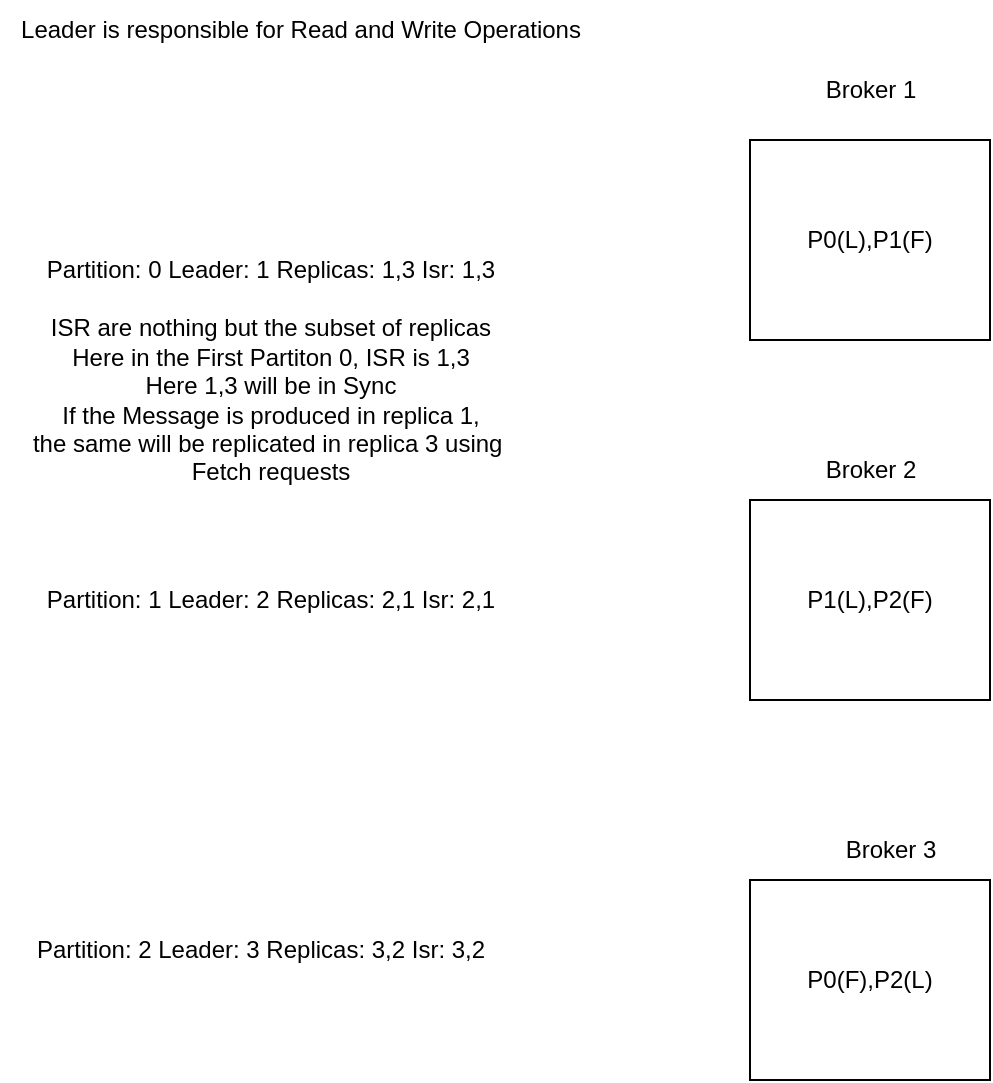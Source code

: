 <mxfile>
    <diagram id="fvs49mDEwJkf_aCMGHCz" name="Page-1">
        <mxGraphModel dx="543" dy="646" grid="1" gridSize="10" guides="1" tooltips="1" connect="1" arrows="1" fold="1" page="1" pageScale="1" pageWidth="827" pageHeight="1169" background="none" math="0" shadow="0">
            <root>
                <mxCell id="0"/>
                <mxCell id="1" parent="0"/>
                <mxCell id="2" value="P0(L),P1(F)" style="rounded=0;whiteSpace=wrap;html=1;" vertex="1" parent="1">
                    <mxGeometry x="405" y="80" width="120" height="100" as="geometry"/>
                </mxCell>
                <mxCell id="3" value="Broker 1" style="text;html=1;align=center;verticalAlign=middle;resizable=0;points=[];autosize=1;strokeColor=none;fillColor=none;" vertex="1" parent="1">
                    <mxGeometry x="430" y="40" width="70" height="30" as="geometry"/>
                </mxCell>
                <mxCell id="4" value="Broker 2" style="text;html=1;align=center;verticalAlign=middle;resizable=0;points=[];autosize=1;strokeColor=none;fillColor=none;" vertex="1" parent="1">
                    <mxGeometry x="430" y="230" width="70" height="30" as="geometry"/>
                </mxCell>
                <mxCell id="5" value="Broker 3" style="text;html=1;align=center;verticalAlign=middle;resizable=0;points=[];autosize=1;strokeColor=none;fillColor=none;" vertex="1" parent="1">
                    <mxGeometry x="440" y="420" width="70" height="30" as="geometry"/>
                </mxCell>
                <mxCell id="6" value="P1(L),P2(F)" style="rounded=0;whiteSpace=wrap;html=1;" vertex="1" parent="1">
                    <mxGeometry x="405" y="260" width="120" height="100" as="geometry"/>
                </mxCell>
                <mxCell id="7" value="P0(F),P2(L)" style="rounded=0;whiteSpace=wrap;html=1;" vertex="1" parent="1">
                    <mxGeometry x="405" y="450" width="120" height="100" as="geometry"/>
                </mxCell>
                <mxCell id="8" value="Partition: 0&lt;span style=&quot;&quot;&gt;&#9;&lt;/span&gt;Leader: 1&lt;span style=&quot;&quot;&gt;&#9;&lt;/span&gt;Replicas: 1,3&lt;span style=&quot;&quot;&gt;&#9;&lt;/span&gt;Isr: 1,3" style="text;html=1;align=center;verticalAlign=middle;resizable=0;points=[];autosize=1;strokeColor=none;fillColor=none;" vertex="1" parent="1">
                    <mxGeometry x="40" y="130" width="250" height="30" as="geometry"/>
                </mxCell>
                <mxCell id="9" value="Partition: 1&lt;span style=&quot;&quot;&gt;&#9;&lt;/span&gt;Leader: 2&lt;span style=&quot;&quot;&gt;&#9;&lt;/span&gt;Replicas: 2,1&lt;span style=&quot;&quot;&gt;&#9;&lt;/span&gt;Isr: 2,1" style="text;html=1;align=center;verticalAlign=middle;resizable=0;points=[];autosize=1;strokeColor=none;fillColor=none;" vertex="1" parent="1">
                    <mxGeometry x="40" y="295" width="250" height="30" as="geometry"/>
                </mxCell>
                <mxCell id="10" value="Partition: 2&#9;Leader: 3&#9;Replicas: 3,2&#9;Isr: 3,2" style="text;html=1;align=center;verticalAlign=middle;resizable=0;points=[];autosize=1;strokeColor=none;fillColor=none;" vertex="1" parent="1">
                    <mxGeometry x="35" y="470" width="250" height="30" as="geometry"/>
                </mxCell>
                <mxCell id="11" value="ISR are nothing but the subset of replicas&lt;br&gt;Here in the First Partiton 0, ISR is 1,3&lt;br&gt;Here 1,3 will be in Sync&lt;br&gt;If the Message is produced in replica 1, &lt;br&gt;the same will be replicated in replica 3 using&amp;nbsp;&lt;br&gt;Fetch requests" style="text;html=1;align=center;verticalAlign=middle;resizable=0;points=[];autosize=1;strokeColor=none;fillColor=none;" vertex="1" parent="1">
                    <mxGeometry x="35" y="160" width="260" height="100" as="geometry"/>
                </mxCell>
                <mxCell id="12" value="Leader is responsible for Read and Write Operations" style="text;html=1;align=center;verticalAlign=middle;resizable=0;points=[];autosize=1;strokeColor=none;fillColor=none;" vertex="1" parent="1">
                    <mxGeometry x="30" y="10" width="300" height="30" as="geometry"/>
                </mxCell>
            </root>
        </mxGraphModel>
    </diagram>
</mxfile>